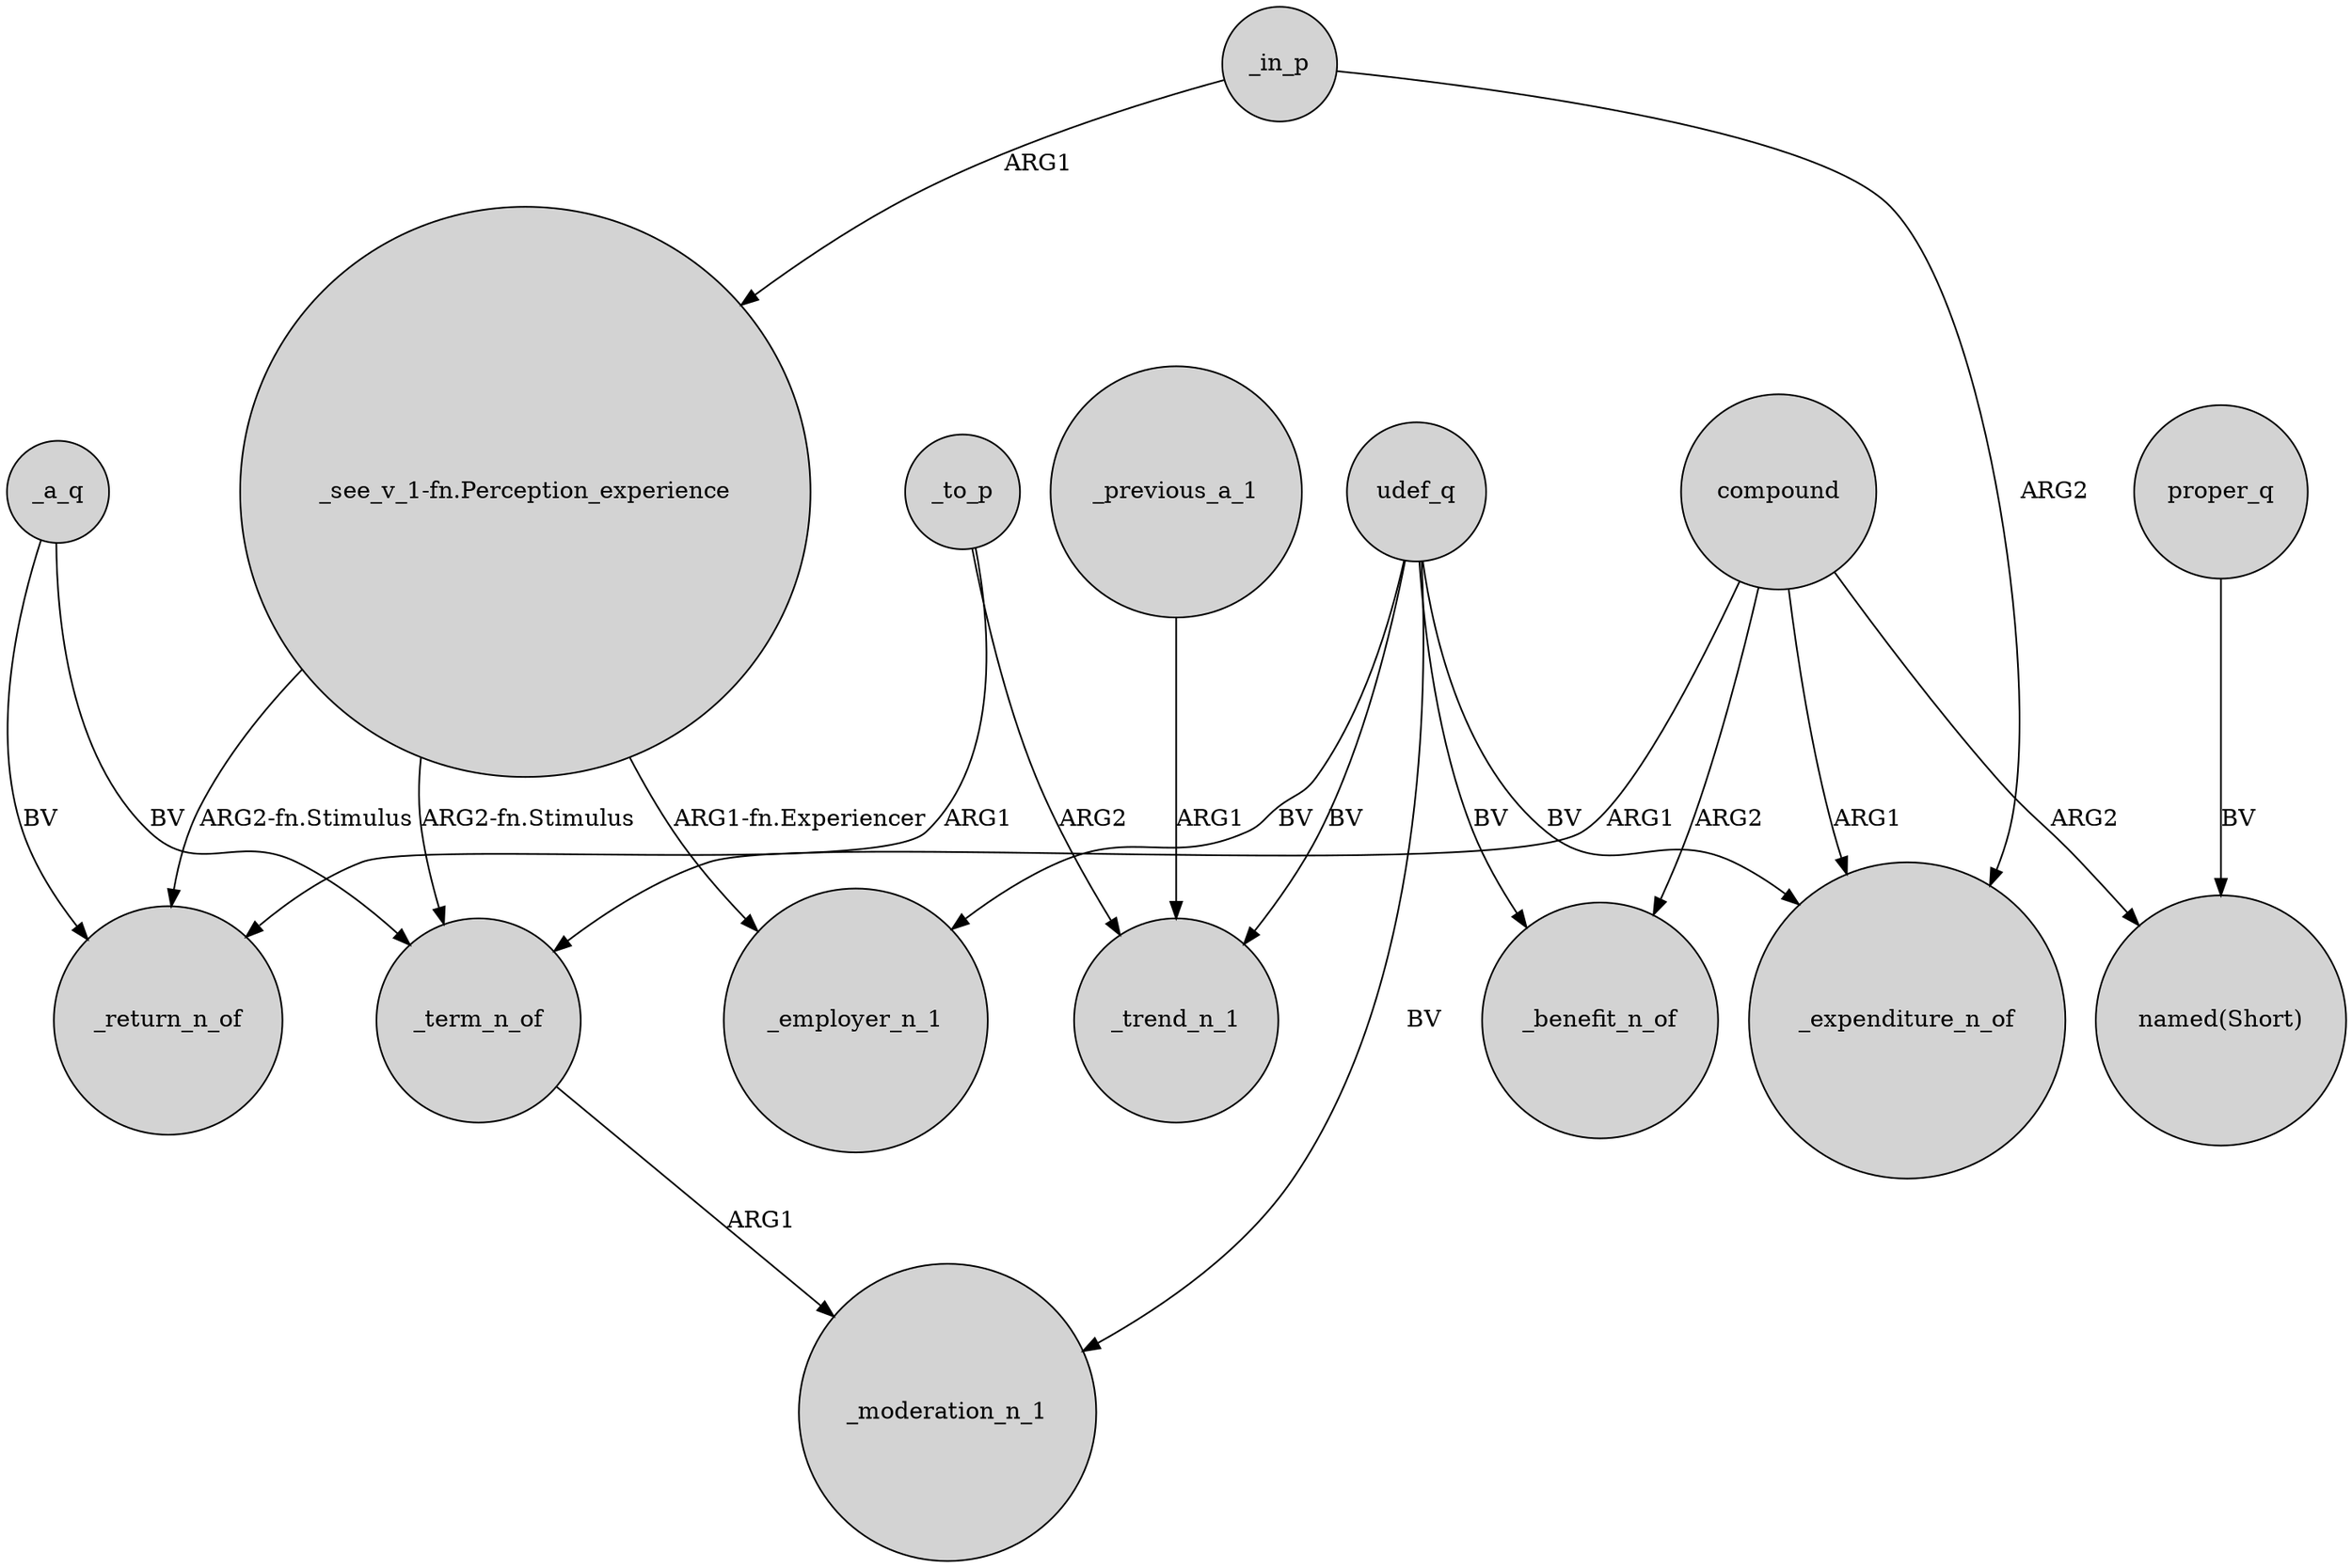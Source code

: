digraph {
	node [shape=circle style=filled]
	compound -> _term_n_of [label=ARG1]
	udef_q -> _moderation_n_1 [label=BV]
	_in_p -> "_see_v_1-fn.Perception_experience" [label=ARG1]
	proper_q -> "named(Short)" [label=BV]
	_to_p -> _return_n_of [label=ARG1]
	_a_q -> _return_n_of [label=BV]
	_previous_a_1 -> _trend_n_1 [label=ARG1]
	udef_q -> _trend_n_1 [label=BV]
	compound -> "named(Short)" [label=ARG2]
	compound -> _expenditure_n_of [label=ARG1]
	compound -> _benefit_n_of [label=ARG2]
	_term_n_of -> _moderation_n_1 [label=ARG1]
	_a_q -> _term_n_of [label=BV]
	"_see_v_1-fn.Perception_experience" -> _return_n_of [label="ARG2-fn.Stimulus"]
	"_see_v_1-fn.Perception_experience" -> _term_n_of [label="ARG2-fn.Stimulus"]
	udef_q -> _employer_n_1 [label=BV]
	udef_q -> _expenditure_n_of [label=BV]
	"_see_v_1-fn.Perception_experience" -> _employer_n_1 [label="ARG1-fn.Experiencer"]
	udef_q -> _benefit_n_of [label=BV]
	_to_p -> _trend_n_1 [label=ARG2]
	_in_p -> _expenditure_n_of [label=ARG2]
}
